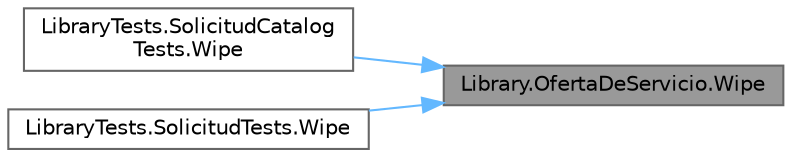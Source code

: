 digraph "Library.OfertaDeServicio.Wipe"
{
 // INTERACTIVE_SVG=YES
 // LATEX_PDF_SIZE
  bgcolor="transparent";
  edge [fontname=Helvetica,fontsize=10,labelfontname=Helvetica,labelfontsize=10];
  node [fontname=Helvetica,fontsize=10,shape=box,height=0.2,width=0.4];
  rankdir="RL";
  Node1 [label="Library.OfertaDeServicio.Wipe",height=0.2,width=0.4,color="gray40", fillcolor="grey60", style="filled", fontcolor="black",tooltip="Método para borrar los datos de la clase."];
  Node1 -> Node2 [dir="back",color="steelblue1",style="solid"];
  Node2 [label="LibraryTests.SolicitudCatalog\lTests.Wipe",height=0.2,width=0.4,color="grey40", fillcolor="white", style="filled",URL="$classLibraryTests_1_1SolicitudCatalogTests.html#a5609b76239d86d234142d6e47585e786",tooltip="Al terminar un test borra todas las instancias de singleton."];
  Node1 -> Node3 [dir="back",color="steelblue1",style="solid"];
  Node3 [label="LibraryTests.SolicitudTests.Wipe",height=0.2,width=0.4,color="grey40", fillcolor="white", style="filled",URL="$classLibraryTests_1_1SolicitudTests.html#aedde992e8fec9cadeac769cd47ef98f9",tooltip="Al terminar un test borra todas las instancias de singleton."];
}
